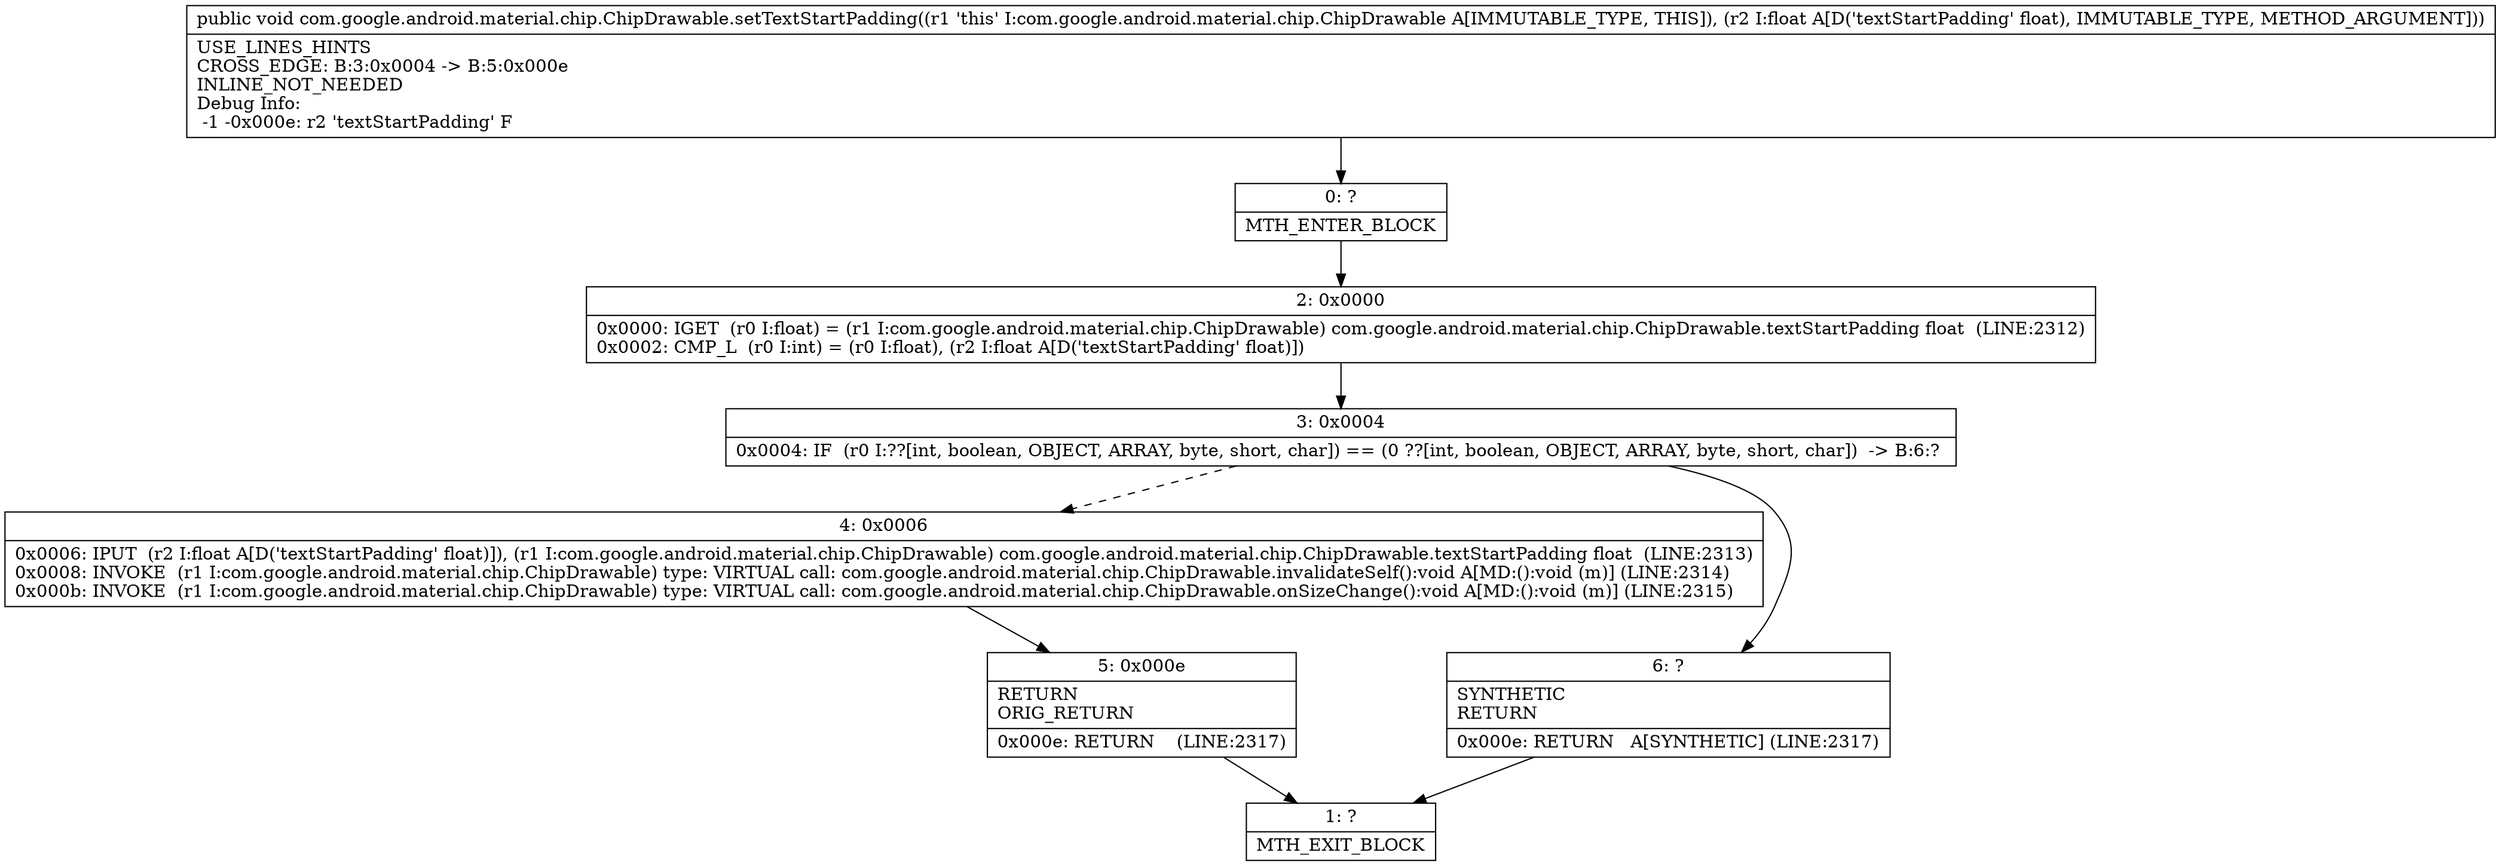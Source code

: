 digraph "CFG forcom.google.android.material.chip.ChipDrawable.setTextStartPadding(F)V" {
Node_0 [shape=record,label="{0\:\ ?|MTH_ENTER_BLOCK\l}"];
Node_2 [shape=record,label="{2\:\ 0x0000|0x0000: IGET  (r0 I:float) = (r1 I:com.google.android.material.chip.ChipDrawable) com.google.android.material.chip.ChipDrawable.textStartPadding float  (LINE:2312)\l0x0002: CMP_L  (r0 I:int) = (r0 I:float), (r2 I:float A[D('textStartPadding' float)]) \l}"];
Node_3 [shape=record,label="{3\:\ 0x0004|0x0004: IF  (r0 I:??[int, boolean, OBJECT, ARRAY, byte, short, char]) == (0 ??[int, boolean, OBJECT, ARRAY, byte, short, char])  \-\> B:6:? \l}"];
Node_4 [shape=record,label="{4\:\ 0x0006|0x0006: IPUT  (r2 I:float A[D('textStartPadding' float)]), (r1 I:com.google.android.material.chip.ChipDrawable) com.google.android.material.chip.ChipDrawable.textStartPadding float  (LINE:2313)\l0x0008: INVOKE  (r1 I:com.google.android.material.chip.ChipDrawable) type: VIRTUAL call: com.google.android.material.chip.ChipDrawable.invalidateSelf():void A[MD:():void (m)] (LINE:2314)\l0x000b: INVOKE  (r1 I:com.google.android.material.chip.ChipDrawable) type: VIRTUAL call: com.google.android.material.chip.ChipDrawable.onSizeChange():void A[MD:():void (m)] (LINE:2315)\l}"];
Node_5 [shape=record,label="{5\:\ 0x000e|RETURN\lORIG_RETURN\l|0x000e: RETURN    (LINE:2317)\l}"];
Node_1 [shape=record,label="{1\:\ ?|MTH_EXIT_BLOCK\l}"];
Node_6 [shape=record,label="{6\:\ ?|SYNTHETIC\lRETURN\l|0x000e: RETURN   A[SYNTHETIC] (LINE:2317)\l}"];
MethodNode[shape=record,label="{public void com.google.android.material.chip.ChipDrawable.setTextStartPadding((r1 'this' I:com.google.android.material.chip.ChipDrawable A[IMMUTABLE_TYPE, THIS]), (r2 I:float A[D('textStartPadding' float), IMMUTABLE_TYPE, METHOD_ARGUMENT]))  | USE_LINES_HINTS\lCROSS_EDGE: B:3:0x0004 \-\> B:5:0x000e\lINLINE_NOT_NEEDED\lDebug Info:\l  \-1 \-0x000e: r2 'textStartPadding' F\l}"];
MethodNode -> Node_0;Node_0 -> Node_2;
Node_2 -> Node_3;
Node_3 -> Node_4[style=dashed];
Node_3 -> Node_6;
Node_4 -> Node_5;
Node_5 -> Node_1;
Node_6 -> Node_1;
}

